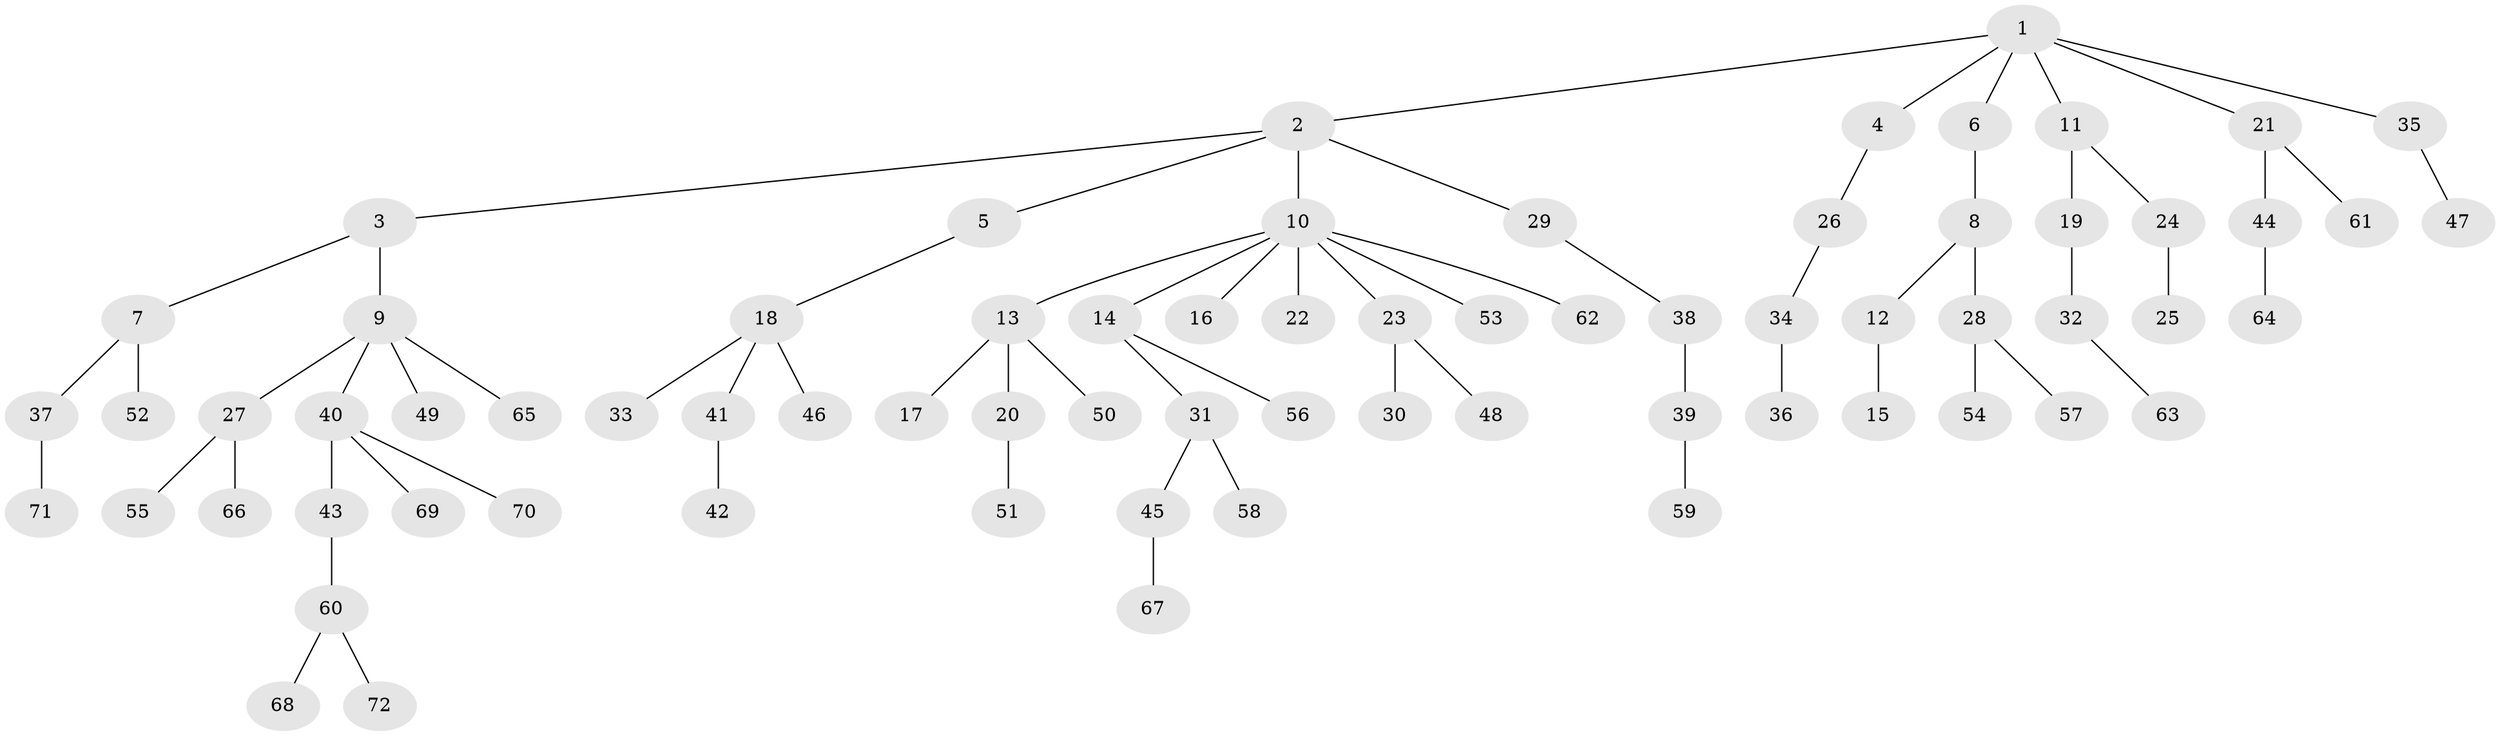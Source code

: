 // Generated by graph-tools (version 1.1) at 2025/02/03/09/25 03:02:17]
// undirected, 72 vertices, 71 edges
graph export_dot {
graph [start="1"]
  node [color=gray90,style=filled];
  1;
  2;
  3;
  4;
  5;
  6;
  7;
  8;
  9;
  10;
  11;
  12;
  13;
  14;
  15;
  16;
  17;
  18;
  19;
  20;
  21;
  22;
  23;
  24;
  25;
  26;
  27;
  28;
  29;
  30;
  31;
  32;
  33;
  34;
  35;
  36;
  37;
  38;
  39;
  40;
  41;
  42;
  43;
  44;
  45;
  46;
  47;
  48;
  49;
  50;
  51;
  52;
  53;
  54;
  55;
  56;
  57;
  58;
  59;
  60;
  61;
  62;
  63;
  64;
  65;
  66;
  67;
  68;
  69;
  70;
  71;
  72;
  1 -- 2;
  1 -- 4;
  1 -- 6;
  1 -- 11;
  1 -- 21;
  1 -- 35;
  2 -- 3;
  2 -- 5;
  2 -- 10;
  2 -- 29;
  3 -- 7;
  3 -- 9;
  4 -- 26;
  5 -- 18;
  6 -- 8;
  7 -- 37;
  7 -- 52;
  8 -- 12;
  8 -- 28;
  9 -- 27;
  9 -- 40;
  9 -- 49;
  9 -- 65;
  10 -- 13;
  10 -- 14;
  10 -- 16;
  10 -- 22;
  10 -- 23;
  10 -- 53;
  10 -- 62;
  11 -- 19;
  11 -- 24;
  12 -- 15;
  13 -- 17;
  13 -- 20;
  13 -- 50;
  14 -- 31;
  14 -- 56;
  18 -- 33;
  18 -- 41;
  18 -- 46;
  19 -- 32;
  20 -- 51;
  21 -- 44;
  21 -- 61;
  23 -- 30;
  23 -- 48;
  24 -- 25;
  26 -- 34;
  27 -- 55;
  27 -- 66;
  28 -- 54;
  28 -- 57;
  29 -- 38;
  31 -- 45;
  31 -- 58;
  32 -- 63;
  34 -- 36;
  35 -- 47;
  37 -- 71;
  38 -- 39;
  39 -- 59;
  40 -- 43;
  40 -- 69;
  40 -- 70;
  41 -- 42;
  43 -- 60;
  44 -- 64;
  45 -- 67;
  60 -- 68;
  60 -- 72;
}
